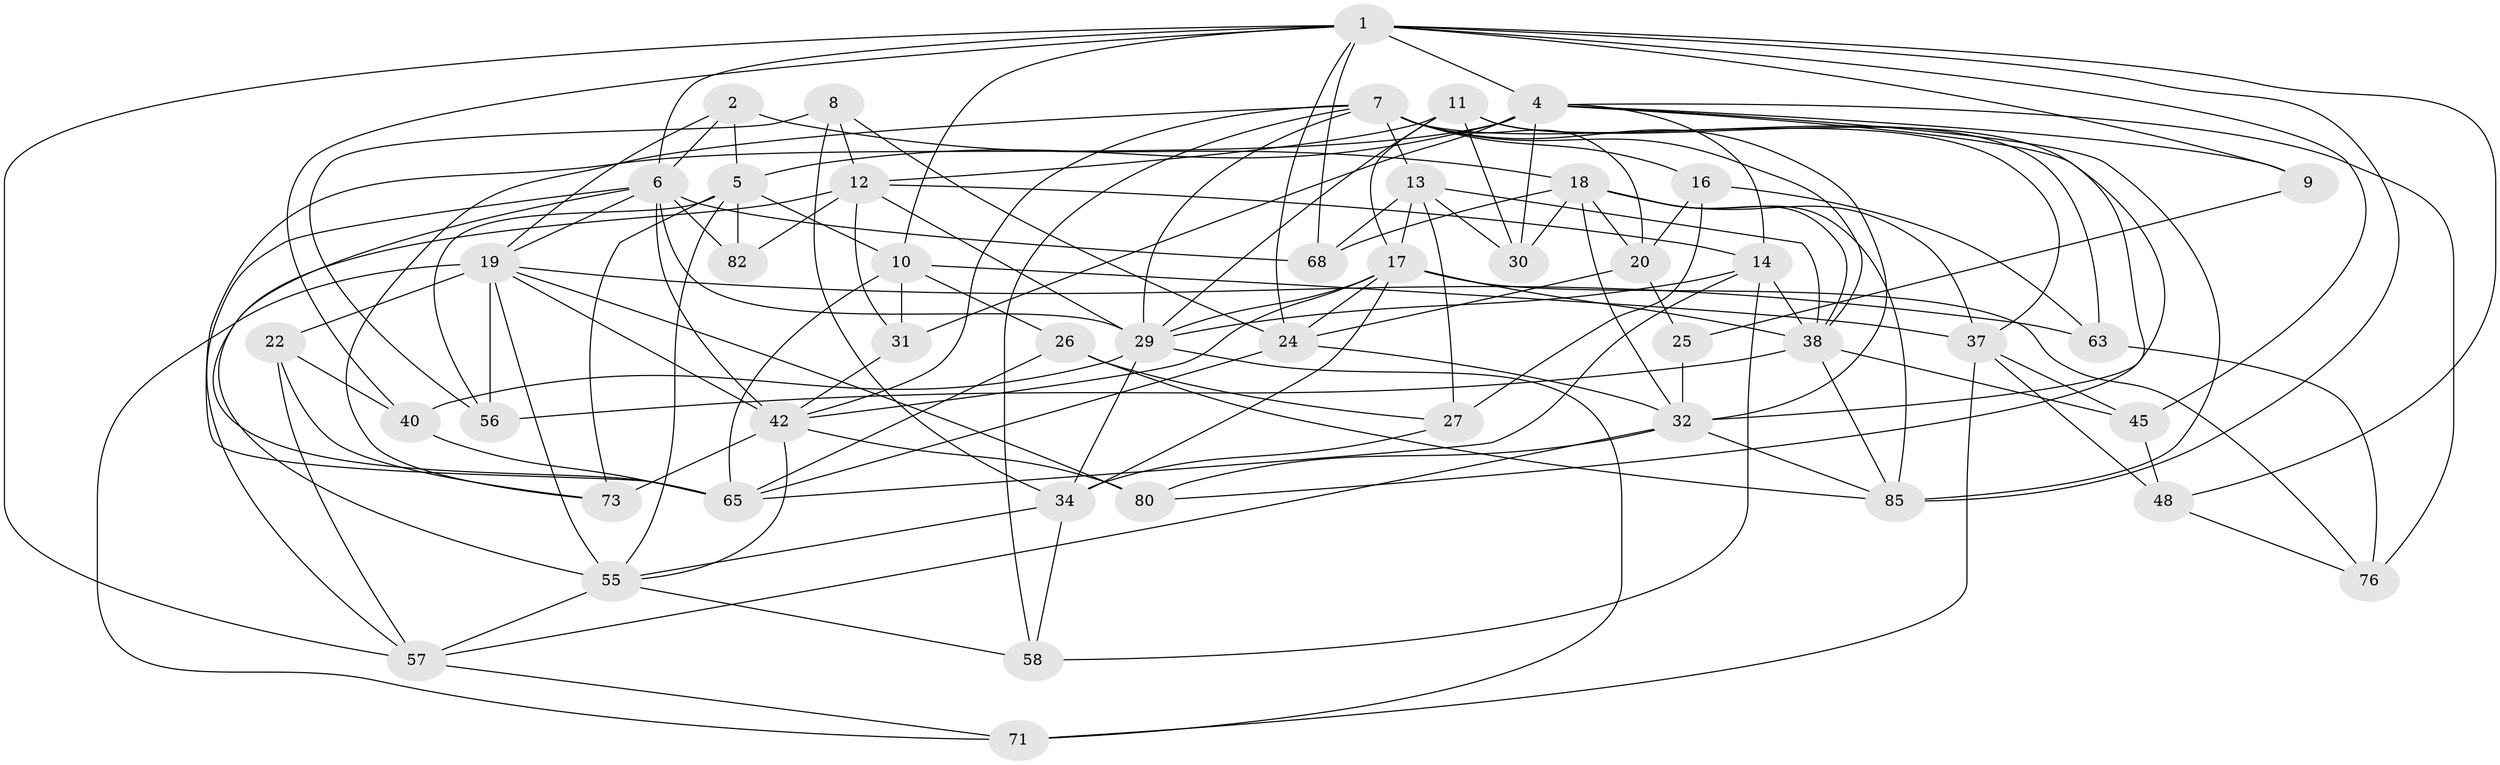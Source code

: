 // original degree distribution, {4: 1.0}
// Generated by graph-tools (version 1.1) at 2025/16/03/09/25 04:16:18]
// undirected, 47 vertices, 135 edges
graph export_dot {
graph [start="1"]
  node [color=gray90,style=filled];
  1 [super="+46+3+89"];
  2;
  4 [super="+43+15"];
  5 [super="+67"];
  6 [super="+94+92+41"];
  7 [super="+88+66"];
  8;
  9;
  10 [super="+60"];
  11 [super="+52"];
  12 [super="+33+23"];
  13 [super="+83"];
  14 [super="+44"];
  16;
  17 [super="+28+35"];
  18 [super="+39"];
  19 [super="+47+36"];
  20 [super="+95"];
  22;
  24 [super="+49"];
  25;
  26;
  27;
  29 [super="+69+64"];
  30;
  31;
  32 [super="+70"];
  34 [super="+54"];
  37 [super="+50"];
  38 [super="+90+59"];
  40;
  42 [super="+81+53"];
  45;
  48;
  55 [super="+79+61"];
  56;
  57 [super="+72"];
  58;
  63;
  65 [super="+78+74"];
  68;
  71;
  73;
  76;
  80;
  82;
  85 [super="+86"];
  1 -- 40;
  1 -- 24;
  1 -- 68;
  1 -- 48;
  1 -- 85;
  1 -- 9 [weight=2];
  1 -- 10;
  1 -- 45;
  1 -- 6;
  1 -- 4;
  1 -- 57;
  2 -- 6;
  2 -- 5;
  2 -- 18;
  2 -- 19;
  4 -- 65 [weight=2];
  4 -- 9;
  4 -- 5 [weight=2];
  4 -- 31;
  4 -- 14;
  4 -- 32;
  4 -- 76;
  4 -- 85;
  4 -- 30;
  5 -- 73;
  5 -- 56;
  5 -- 82;
  5 -- 55;
  5 -- 10;
  6 -- 57;
  6 -- 42;
  6 -- 68;
  6 -- 82 [weight=2];
  6 -- 19;
  6 -- 55;
  6 -- 29;
  7 -- 32;
  7 -- 58;
  7 -- 16;
  7 -- 20;
  7 -- 73;
  7 -- 29;
  7 -- 38;
  7 -- 42;
  7 -- 37;
  7 -- 13;
  8 -- 56;
  8 -- 34;
  8 -- 12;
  8 -- 24;
  9 -- 25;
  10 -- 31;
  10 -- 26;
  10 -- 65;
  10 -- 37;
  11 -- 12;
  11 -- 63;
  11 -- 30;
  11 -- 80;
  11 -- 17;
  11 -- 29;
  12 -- 29 [weight=2];
  12 -- 14;
  12 -- 65;
  12 -- 82;
  12 -- 31;
  13 -- 27;
  13 -- 68;
  13 -- 30;
  13 -- 17;
  13 -- 38;
  14 -- 38;
  14 -- 65;
  14 -- 58;
  14 -- 29;
  16 -- 27;
  16 -- 63;
  16 -- 20;
  17 -- 42;
  17 -- 76;
  17 -- 24;
  17 -- 34;
  17 -- 38;
  17 -- 29;
  18 -- 37;
  18 -- 32;
  18 -- 85;
  18 -- 20;
  18 -- 68;
  18 -- 38;
  18 -- 30;
  19 -- 56;
  19 -- 55 [weight=2];
  19 -- 71;
  19 -- 22;
  19 -- 80;
  19 -- 42;
  19 -- 63;
  20 -- 25 [weight=2];
  20 -- 24;
  22 -- 40;
  22 -- 73;
  22 -- 57;
  24 -- 65;
  24 -- 32;
  25 -- 32;
  26 -- 65;
  26 -- 27;
  26 -- 85;
  27 -- 34;
  29 -- 71;
  29 -- 34;
  29 -- 40;
  31 -- 42;
  32 -- 80;
  32 -- 85;
  32 -- 57;
  34 -- 58;
  34 -- 55;
  37 -- 71;
  37 -- 48;
  37 -- 45;
  38 -- 56;
  38 -- 45;
  38 -- 85;
  40 -- 65;
  42 -- 80;
  42 -- 73;
  42 -- 55;
  45 -- 48;
  48 -- 76;
  55 -- 58;
  55 -- 57;
  57 -- 71;
  63 -- 76;
}

